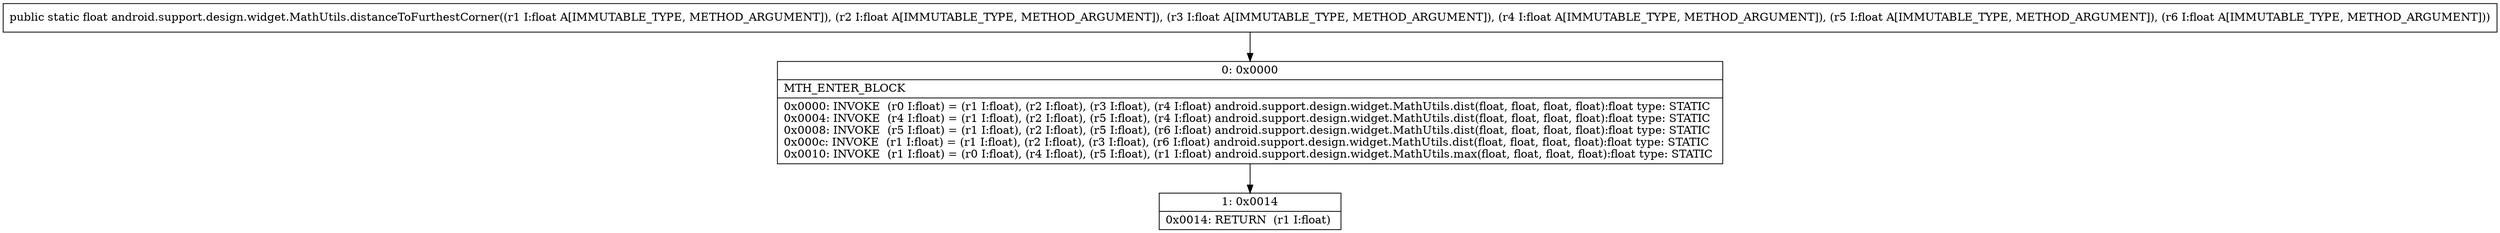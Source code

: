 digraph "CFG forandroid.support.design.widget.MathUtils.distanceToFurthestCorner(FFFFFF)F" {
Node_0 [shape=record,label="{0\:\ 0x0000|MTH_ENTER_BLOCK\l|0x0000: INVOKE  (r0 I:float) = (r1 I:float), (r2 I:float), (r3 I:float), (r4 I:float) android.support.design.widget.MathUtils.dist(float, float, float, float):float type: STATIC \l0x0004: INVOKE  (r4 I:float) = (r1 I:float), (r2 I:float), (r5 I:float), (r4 I:float) android.support.design.widget.MathUtils.dist(float, float, float, float):float type: STATIC \l0x0008: INVOKE  (r5 I:float) = (r1 I:float), (r2 I:float), (r5 I:float), (r6 I:float) android.support.design.widget.MathUtils.dist(float, float, float, float):float type: STATIC \l0x000c: INVOKE  (r1 I:float) = (r1 I:float), (r2 I:float), (r3 I:float), (r6 I:float) android.support.design.widget.MathUtils.dist(float, float, float, float):float type: STATIC \l0x0010: INVOKE  (r1 I:float) = (r0 I:float), (r4 I:float), (r5 I:float), (r1 I:float) android.support.design.widget.MathUtils.max(float, float, float, float):float type: STATIC \l}"];
Node_1 [shape=record,label="{1\:\ 0x0014|0x0014: RETURN  (r1 I:float) \l}"];
MethodNode[shape=record,label="{public static float android.support.design.widget.MathUtils.distanceToFurthestCorner((r1 I:float A[IMMUTABLE_TYPE, METHOD_ARGUMENT]), (r2 I:float A[IMMUTABLE_TYPE, METHOD_ARGUMENT]), (r3 I:float A[IMMUTABLE_TYPE, METHOD_ARGUMENT]), (r4 I:float A[IMMUTABLE_TYPE, METHOD_ARGUMENT]), (r5 I:float A[IMMUTABLE_TYPE, METHOD_ARGUMENT]), (r6 I:float A[IMMUTABLE_TYPE, METHOD_ARGUMENT])) }"];
MethodNode -> Node_0;
Node_0 -> Node_1;
}

